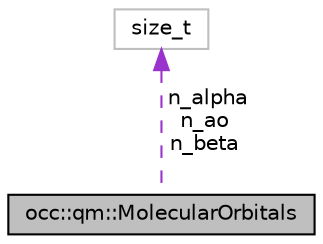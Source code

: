 digraph "occ::qm::MolecularOrbitals"
{
 // LATEX_PDF_SIZE
  bgcolor="transparent";
  edge [fontname="Helvetica",fontsize="10",labelfontname="Helvetica",labelfontsize="10"];
  node [fontname="Helvetica",fontsize="10",shape=record];
  Node1 [label="occ::qm::MolecularOrbitals",height=0.2,width=0.4,color="black", fillcolor="grey75", style="filled", fontcolor="black",tooltip=" "];
  Node2 -> Node1 [dir="back",color="darkorchid3",fontsize="10",style="dashed",label=" n_alpha\nn_ao\nn_beta" ,fontname="Helvetica"];
  Node2 [label="size_t",height=0.2,width=0.4,color="grey75",tooltip=" "];
}
